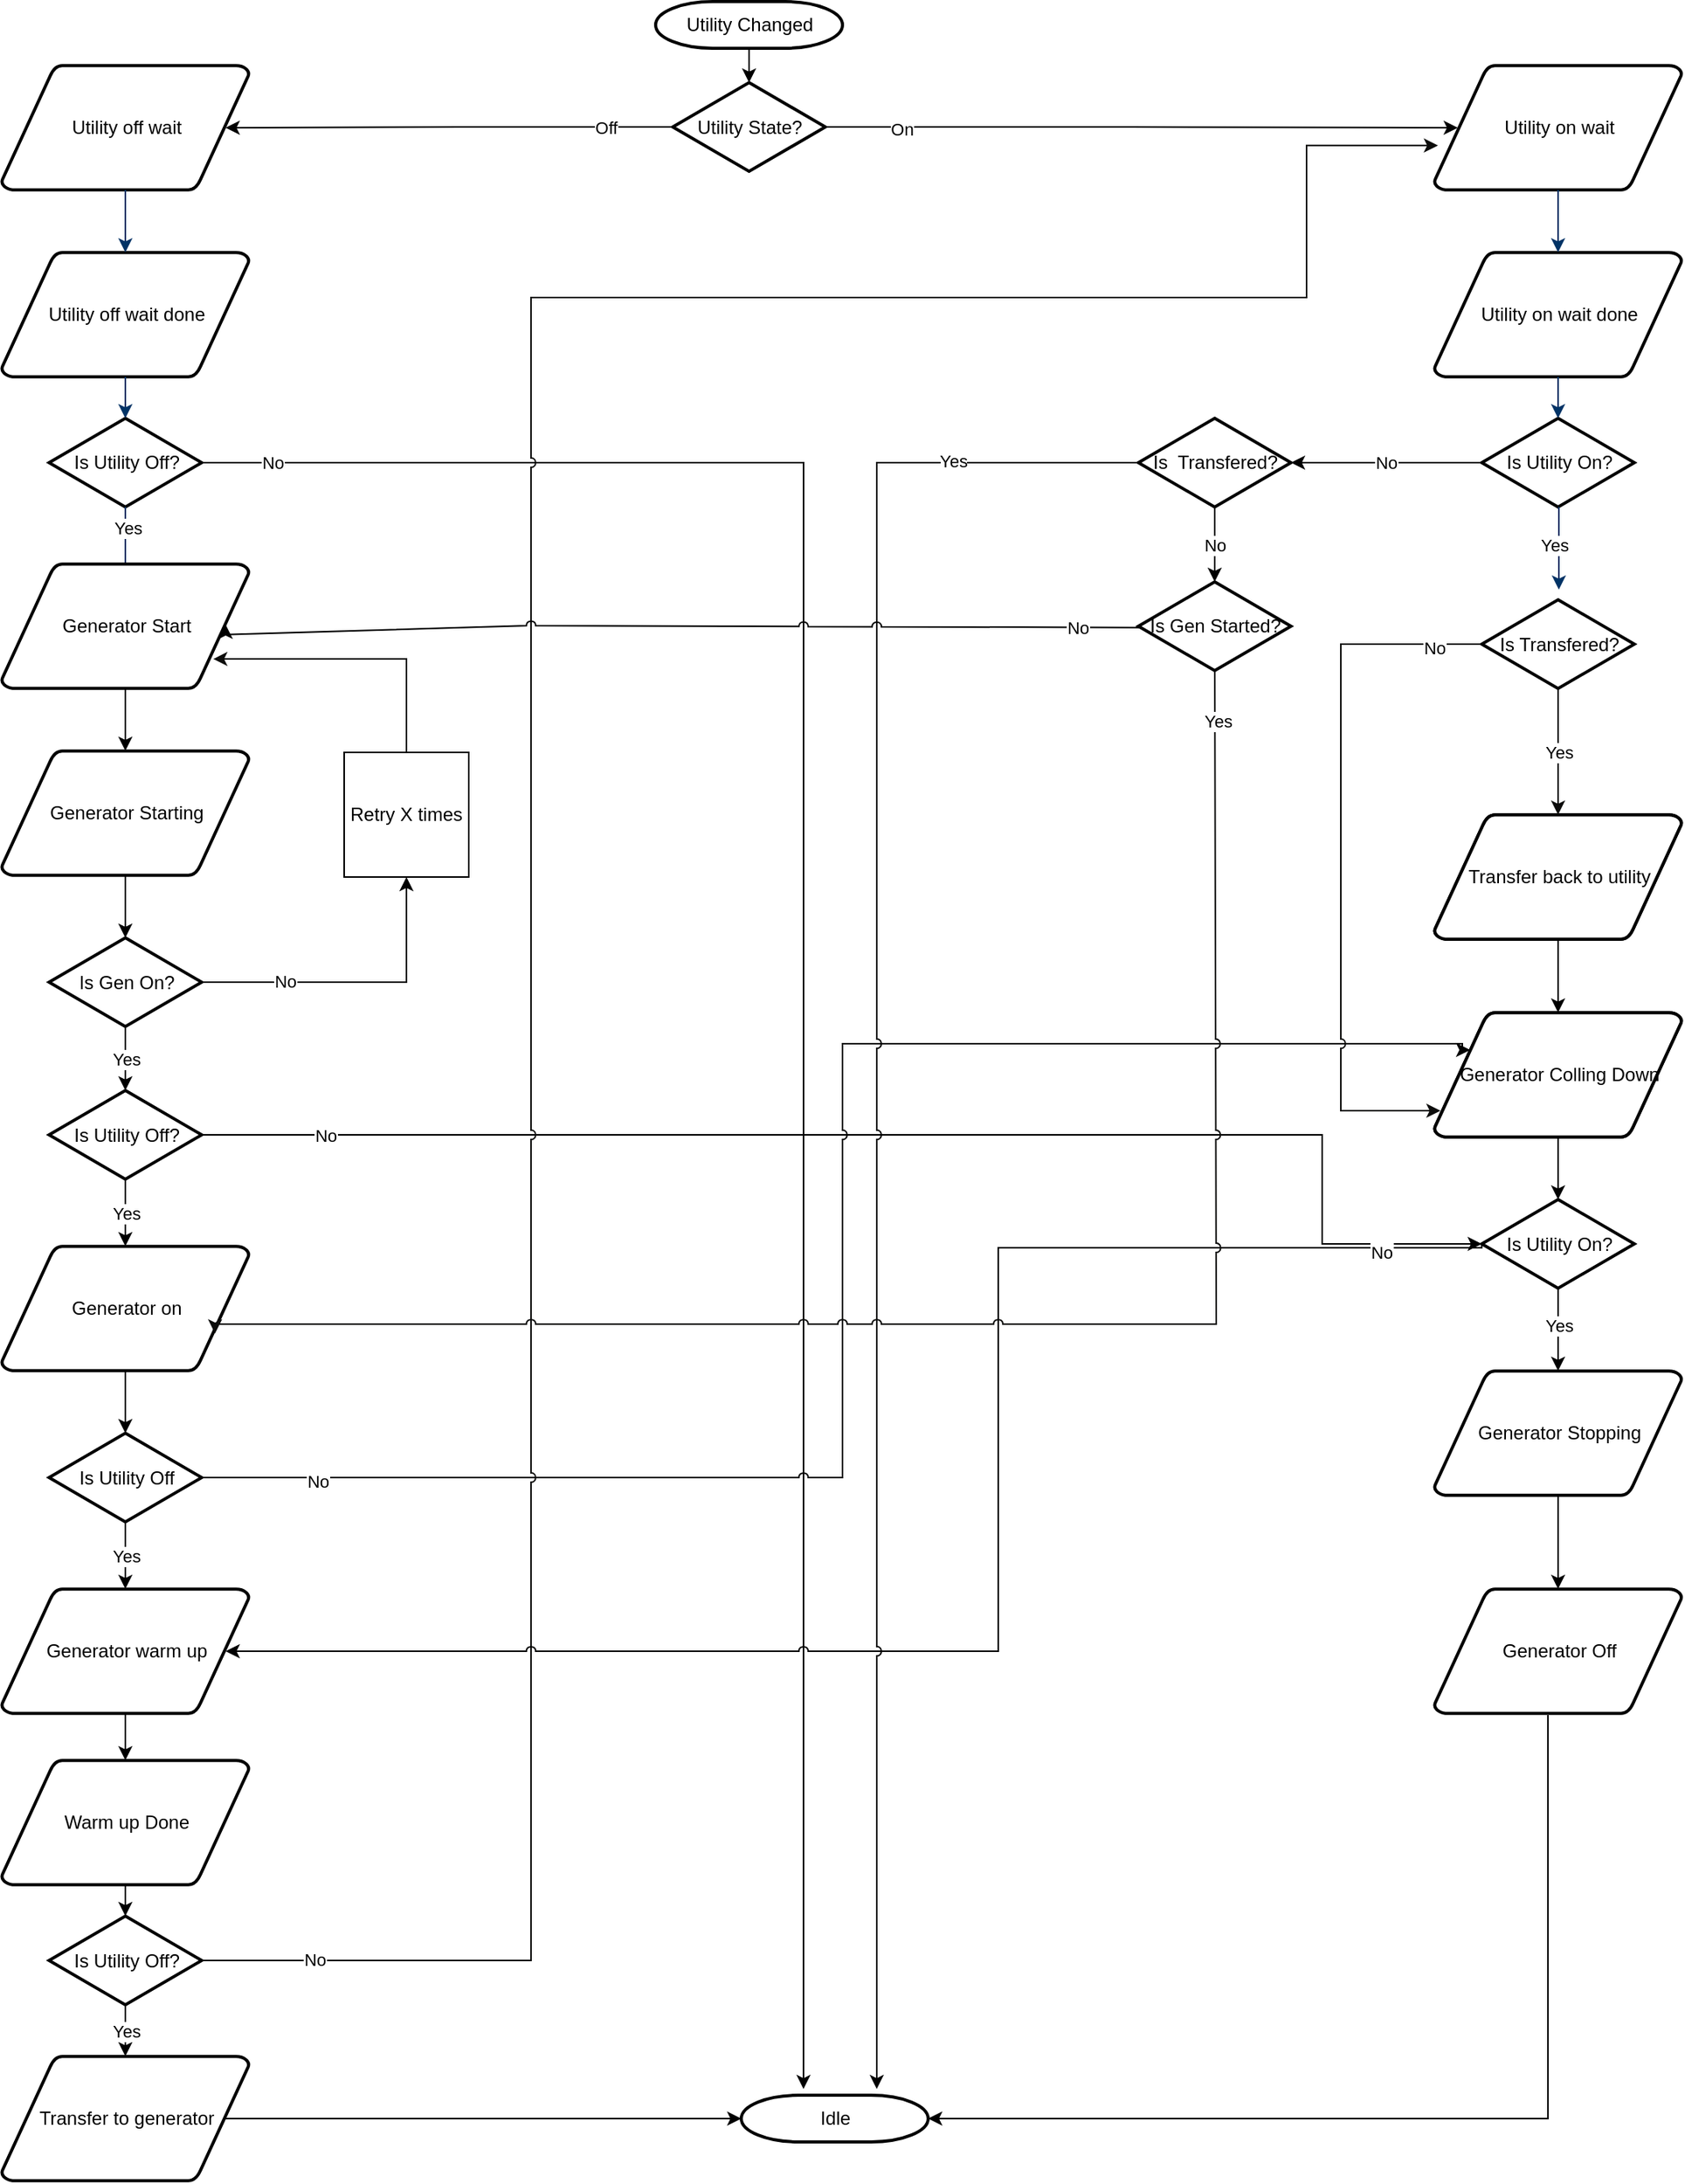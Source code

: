 <mxfile version="20.7.4" type="device"><diagram id="6a731a19-8d31-9384-78a2-239565b7b9f0" name="Page-1"><mxGraphModel dx="1808" dy="1562" grid="1" gridSize="10" guides="1" tooltips="1" connect="1" arrows="1" fold="1" page="1" pageScale="1" pageWidth="827" pageHeight="1169" background="none" math="0" shadow="0"><root><mxCell id="0"/><mxCell id="1" parent="0"/><mxCell id="3" value="Utility off wait" style="shape=mxgraph.flowchart.data;strokeWidth=2;gradientColor=none;gradientDirection=north;fontStyle=0;html=1;" parent="1" vertex="1"><mxGeometry x="22" y="52" width="159" height="80" as="geometry"/></mxCell><mxCell id="5" value="Utility off wait done" style="shape=mxgraph.flowchart.data;strokeWidth=2;gradientColor=none;gradientDirection=north;fontStyle=0;html=1;" parent="1" vertex="1"><mxGeometry x="22" y="172" width="159" height="80" as="geometry"/></mxCell><mxCell id="hOlHTopA-ml6MeJJZFNw-141" style="edgeStyle=orthogonalEdgeStyle;rounded=0;orthogonalLoop=1;jettySize=auto;html=1;entryX=0.333;entryY=-0.133;entryDx=0;entryDy=0;entryPerimeter=0;exitX=1;exitY=0.5;exitDx=0;exitDy=0;exitPerimeter=0;" parent="1" source="6" target="hOlHTopA-ml6MeJJZFNw-105" edge="1"><mxGeometry relative="1" as="geometry"><mxPoint x="150.5" y="275" as="sourcePoint"/><Array as="points"><mxPoint x="537" y="307"/></Array></mxGeometry></mxCell><mxCell id="hOlHTopA-ml6MeJJZFNw-142" value="No" style="edgeLabel;html=1;align=center;verticalAlign=middle;resizable=0;points=[];" parent="hOlHTopA-ml6MeJJZFNw-141" vertex="1" connectable="0"><mxGeometry x="-0.937" relative="1" as="geometry"><mxPoint as="offset"/></mxGeometry></mxCell><mxCell id="6" value="Is Utility Off?" style="shape=mxgraph.flowchart.decision;strokeWidth=2;gradientColor=none;gradientDirection=north;fontStyle=0;html=1;" parent="1" vertex="1"><mxGeometry x="52.5" y="278.5" width="98" height="57" as="geometry"/></mxCell><mxCell id="8" style="fontStyle=1;strokeColor=#003366;strokeWidth=1;html=1;" parent="1" source="3" target="5" edge="1"><mxGeometry relative="1" as="geometry"/></mxCell><mxCell id="9" style="entryX=0.5;entryY=0;entryPerimeter=0;fontStyle=1;strokeColor=#003366;strokeWidth=1;html=1;" parent="1" source="5" target="6" edge="1"><mxGeometry relative="1" as="geometry"/></mxCell><mxCell id="12" value="" style="edgeStyle=elbowEdgeStyle;elbow=horizontal;fontColor=#001933;fontStyle=1;strokeColor=#003366;strokeWidth=1;html=1;entryX=0;entryY=0.75;entryDx=0;entryDy=0;" parent="1" source="6" edge="1"><mxGeometry x="-218.5" y="-78" width="100" height="100" as="geometry"><mxPoint x="-218.5" y="22" as="sourcePoint"/><mxPoint x="101.5" y="388.5" as="targetPoint"/></mxGeometry></mxCell><mxCell id="hOlHTopA-ml6MeJJZFNw-56" value="Yes" style="edgeLabel;html=1;align=center;verticalAlign=middle;resizable=0;points=[];" parent="12" vertex="1" connectable="0"><mxGeometry relative="1" as="geometry"><mxPoint x="1" y="-13" as="offset"/></mxGeometry></mxCell><mxCell id="hOlHTopA-ml6MeJJZFNw-58" value="" style="edgeStyle=orthogonalEdgeStyle;rounded=0;orthogonalLoop=1;jettySize=auto;html=1;" parent="1" source="hOlHTopA-ml6MeJJZFNw-55" target="hOlHTopA-ml6MeJJZFNw-57" edge="1"><mxGeometry relative="1" as="geometry"/></mxCell><mxCell id="hOlHTopA-ml6MeJJZFNw-55" value="Generator Start" style="shape=mxgraph.flowchart.data;strokeWidth=2;gradientColor=none;gradientDirection=north;fontStyle=0;html=1;" parent="1" vertex="1"><mxGeometry x="22" y="372" width="159" height="80" as="geometry"/></mxCell><mxCell id="hOlHTopA-ml6MeJJZFNw-124" value="" style="edgeStyle=orthogonalEdgeStyle;rounded=0;orthogonalLoop=1;jettySize=auto;html=1;" parent="1" source="hOlHTopA-ml6MeJJZFNw-57" target="hOlHTopA-ml6MeJJZFNw-123" edge="1"><mxGeometry relative="1" as="geometry"/></mxCell><mxCell id="hOlHTopA-ml6MeJJZFNw-57" value="Generator Starting" style="shape=mxgraph.flowchart.data;strokeWidth=2;gradientColor=none;gradientDirection=north;fontStyle=0;html=1;" parent="1" vertex="1"><mxGeometry x="22" y="492" width="159" height="80" as="geometry"/></mxCell><mxCell id="hOlHTopA-ml6MeJJZFNw-63" value="" style="edgeStyle=orthogonalEdgeStyle;rounded=0;orthogonalLoop=1;jettySize=auto;html=1;" parent="1" source="hOlHTopA-ml6MeJJZFNw-59" target="hOlHTopA-ml6MeJJZFNw-61" edge="1"><mxGeometry relative="1" as="geometry"/></mxCell><mxCell id="hOlHTopA-ml6MeJJZFNw-64" value="Yes" style="edgeLabel;html=1;align=center;verticalAlign=middle;resizable=0;points=[];" parent="hOlHTopA-ml6MeJJZFNw-63" vertex="1" connectable="0"><mxGeometry x="-0.756" relative="1" as="geometry"><mxPoint y="17" as="offset"/></mxGeometry></mxCell><mxCell id="gI8DbPmwxg9tIxaU8wAP-12" style="edgeStyle=orthogonalEdgeStyle;rounded=0;orthogonalLoop=1;jettySize=auto;html=1;entryX=0;entryY=0.5;entryDx=0;entryDy=0;entryPerimeter=0;" edge="1" parent="1" source="hOlHTopA-ml6MeJJZFNw-59" target="hOlHTopA-ml6MeJJZFNw-94"><mxGeometry relative="1" as="geometry"><Array as="points"><mxPoint x="870" y="739"/><mxPoint x="870" y="809"/></Array></mxGeometry></mxCell><mxCell id="gI8DbPmwxg9tIxaU8wAP-13" value="No" style="edgeLabel;html=1;align=center;verticalAlign=middle;resizable=0;points=[];" vertex="1" connectable="0" parent="gI8DbPmwxg9tIxaU8wAP-12"><mxGeometry x="-0.822" y="1" relative="1" as="geometry"><mxPoint y="1" as="offset"/></mxGeometry></mxCell><mxCell id="hOlHTopA-ml6MeJJZFNw-59" value="Is Utility Off?" style="shape=mxgraph.flowchart.decision;strokeWidth=2;gradientColor=none;gradientDirection=north;fontStyle=0;html=1;" parent="1" vertex="1"><mxGeometry x="52.5" y="710" width="98" height="57" as="geometry"/></mxCell><mxCell id="hOlHTopA-ml6MeJJZFNw-66" value="" style="edgeStyle=orthogonalEdgeStyle;rounded=0;orthogonalLoop=1;jettySize=auto;html=1;entryX=0.5;entryY=0;entryDx=0;entryDy=0;entryPerimeter=0;" parent="1" source="hOlHTopA-ml6MeJJZFNw-61" target="hOlHTopA-ml6MeJJZFNw-67" edge="1"><mxGeometry relative="1" as="geometry"><mxPoint x="101" y="855" as="targetPoint"/></mxGeometry></mxCell><mxCell id="hOlHTopA-ml6MeJJZFNw-61" value="Generator on" style="shape=mxgraph.flowchart.data;strokeWidth=2;gradientColor=none;gradientDirection=north;fontStyle=0;html=1;" parent="1" vertex="1"><mxGeometry x="22" y="810" width="159" height="80" as="geometry"/></mxCell><mxCell id="hOlHTopA-ml6MeJJZFNw-70" value="Yes" style="edgeStyle=orthogonalEdgeStyle;rounded=0;orthogonalLoop=1;jettySize=auto;html=1;" parent="1" source="hOlHTopA-ml6MeJJZFNw-67" target="hOlHTopA-ml6MeJJZFNw-69" edge="1"><mxGeometry relative="1" as="geometry"/></mxCell><mxCell id="hOlHTopA-ml6MeJJZFNw-137" style="edgeStyle=orthogonalEdgeStyle;rounded=0;orthogonalLoop=1;jettySize=auto;html=1;entryX=0.145;entryY=0.3;entryDx=0;entryDy=0;entryPerimeter=0;jumpStyle=arc;exitX=1;exitY=0.5;exitDx=0;exitDy=0;exitPerimeter=0;" parent="1" source="hOlHTopA-ml6MeJJZFNw-67" target="hOlHTopA-ml6MeJJZFNw-147" edge="1"><mxGeometry x="-0.03" y="120" relative="1" as="geometry"><mxPoint x="150.5" y="990.5" as="sourcePoint"/><mxPoint x="959.967" y="696.04" as="targetPoint"/><Array as="points"><mxPoint x="562" y="959"/><mxPoint x="562" y="680"/><mxPoint x="960" y="680"/><mxPoint x="960" y="684"/></Array><mxPoint as="offset"/></mxGeometry></mxCell><mxCell id="hOlHTopA-ml6MeJJZFNw-138" value="No" style="edgeLabel;html=1;align=center;verticalAlign=middle;resizable=0;points=[];" parent="hOlHTopA-ml6MeJJZFNw-137" vertex="1" connectable="0"><mxGeometry x="-0.865" y="-1" relative="1" as="geometry"><mxPoint y="1" as="offset"/></mxGeometry></mxCell><mxCell id="hOlHTopA-ml6MeJJZFNw-67" value="Is Utility Off" style="shape=mxgraph.flowchart.decision;strokeWidth=2;gradientColor=none;gradientDirection=north;fontStyle=0;html=1;" parent="1" vertex="1"><mxGeometry x="52.5" y="930" width="98" height="57" as="geometry"/></mxCell><mxCell id="hOlHTopA-ml6MeJJZFNw-72" value="" style="edgeStyle=orthogonalEdgeStyle;rounded=0;orthogonalLoop=1;jettySize=auto;html=1;entryX=0.5;entryY=0;entryDx=0;entryDy=0;entryPerimeter=0;" parent="1" source="hOlHTopA-ml6MeJJZFNw-69" target="hOlHTopA-ml6MeJJZFNw-73" edge="1"><mxGeometry relative="1" as="geometry"><mxPoint x="101.5" y="1107" as="targetPoint"/></mxGeometry></mxCell><mxCell id="hOlHTopA-ml6MeJJZFNw-69" value="Generator warm up" style="shape=mxgraph.flowchart.data;strokeWidth=2;gradientColor=none;gradientDirection=north;fontStyle=0;html=1;" parent="1" vertex="1"><mxGeometry x="22" y="1030" width="159" height="80" as="geometry"/></mxCell><mxCell id="hOlHTopA-ml6MeJJZFNw-75" value="" style="edgeStyle=orthogonalEdgeStyle;rounded=0;orthogonalLoop=1;jettySize=auto;html=1;" parent="1" source="hOlHTopA-ml6MeJJZFNw-73" target="hOlHTopA-ml6MeJJZFNw-74" edge="1"><mxGeometry relative="1" as="geometry"/></mxCell><mxCell id="hOlHTopA-ml6MeJJZFNw-73" value="Warm up Done" style="shape=mxgraph.flowchart.data;strokeWidth=2;gradientColor=none;gradientDirection=north;fontStyle=0;html=1;" parent="1" vertex="1"><mxGeometry x="22" y="1140" width="159" height="80" as="geometry"/></mxCell><mxCell id="hOlHTopA-ml6MeJJZFNw-78" value="Yes" style="edgeStyle=orthogonalEdgeStyle;rounded=0;orthogonalLoop=1;jettySize=auto;html=1;entryX=0.5;entryY=0;entryDx=0;entryDy=0;entryPerimeter=0;" parent="1" source="hOlHTopA-ml6MeJJZFNw-74" target="hOlHTopA-ml6MeJJZFNw-150" edge="1"><mxGeometry relative="1" as="geometry"><mxPoint x="102" y="1446" as="targetPoint"/></mxGeometry></mxCell><mxCell id="hOlHTopA-ml6MeJJZFNw-144" style="edgeStyle=orthogonalEdgeStyle;rounded=0;jumpStyle=arc;orthogonalLoop=1;jettySize=auto;html=1;entryX=0.015;entryY=0.98;entryDx=0;entryDy=0;entryPerimeter=0;strokeColor=#0d0d0c;exitX=1;exitY=0.5;exitDx=0;exitDy=0;exitPerimeter=0;" parent="1" source="hOlHTopA-ml6MeJJZFNw-74" edge="1"><mxGeometry relative="1" as="geometry"><mxPoint x="944.385" y="103.4" as="targetPoint"/><Array as="points"><mxPoint x="362" y="1269"/><mxPoint x="362" y="201"/><mxPoint x="860" y="201"/><mxPoint x="860" y="103"/></Array></mxGeometry></mxCell><mxCell id="hOlHTopA-ml6MeJJZFNw-145" value="No" style="edgeLabel;html=1;align=center;verticalAlign=middle;resizable=0;points=[];" parent="hOlHTopA-ml6MeJJZFNw-144" vertex="1" connectable="0"><mxGeometry x="-0.926" y="1" relative="1" as="geometry"><mxPoint as="offset"/></mxGeometry></mxCell><mxCell id="hOlHTopA-ml6MeJJZFNw-74" value="Is Utility Off?" style="shape=mxgraph.flowchart.decision;strokeWidth=2;gradientColor=none;gradientDirection=north;fontStyle=0;html=1;" parent="1" vertex="1"><mxGeometry x="52.5" y="1240" width="98" height="57" as="geometry"/></mxCell><mxCell id="hOlHTopA-ml6MeJJZFNw-143" style="edgeStyle=orthogonalEdgeStyle;rounded=0;orthogonalLoop=1;jettySize=auto;html=1;entryX=0;entryY=0.5;entryDx=0;entryDy=0;entryPerimeter=0;exitX=0.905;exitY=0.5;exitDx=0;exitDy=0;exitPerimeter=0;" parent="1" source="hOlHTopA-ml6MeJJZFNw-150" target="hOlHTopA-ml6MeJJZFNw-105" edge="1"><mxGeometry relative="1" as="geometry"><mxPoint x="161.5" y="1458" as="sourcePoint"/></mxGeometry></mxCell><mxCell id="hOlHTopA-ml6MeJJZFNw-80" value="Utility on wait" style="shape=mxgraph.flowchart.data;strokeWidth=2;gradientColor=none;gradientDirection=north;fontStyle=0;html=1;" parent="1" vertex="1"><mxGeometry x="942" y="52" width="159" height="80" as="geometry"/></mxCell><mxCell id="hOlHTopA-ml6MeJJZFNw-81" value="Utility on wait done" style="shape=mxgraph.flowchart.data;strokeWidth=2;gradientColor=none;gradientDirection=north;fontStyle=0;html=1;" parent="1" vertex="1"><mxGeometry x="942" y="172" width="159" height="80" as="geometry"/></mxCell><mxCell id="hOlHTopA-ml6MeJJZFNw-111" value="No" style="edgeStyle=orthogonalEdgeStyle;rounded=0;orthogonalLoop=1;jettySize=auto;html=1;" parent="1" source="hOlHTopA-ml6MeJJZFNw-82" target="hOlHTopA-ml6MeJJZFNw-110" edge="1"><mxGeometry relative="1" as="geometry"/></mxCell><mxCell id="hOlHTopA-ml6MeJJZFNw-82" value="Is Utility On?" style="shape=mxgraph.flowchart.decision;strokeWidth=2;gradientColor=none;gradientDirection=north;fontStyle=0;html=1;" parent="1" vertex="1"><mxGeometry x="972.5" y="278.5" width="98" height="57" as="geometry"/></mxCell><mxCell id="hOlHTopA-ml6MeJJZFNw-84" style="fontStyle=1;strokeColor=#003366;strokeWidth=1;html=1;" parent="1" source="hOlHTopA-ml6MeJJZFNw-80" target="hOlHTopA-ml6MeJJZFNw-81" edge="1"><mxGeometry relative="1" as="geometry"/></mxCell><mxCell id="hOlHTopA-ml6MeJJZFNw-85" style="entryX=0.5;entryY=0;entryPerimeter=0;fontStyle=1;strokeColor=#003366;strokeWidth=1;html=1;" parent="1" source="hOlHTopA-ml6MeJJZFNw-81" target="hOlHTopA-ml6MeJJZFNw-82" edge="1"><mxGeometry relative="1" as="geometry"/></mxCell><mxCell id="hOlHTopA-ml6MeJJZFNw-86" value="" style="edgeStyle=elbowEdgeStyle;elbow=horizontal;fontColor=#001933;fontStyle=1;strokeColor=#003366;strokeWidth=1;html=1;entryX=0;entryY=0.75;entryDx=0;entryDy=0;" parent="1" source="hOlHTopA-ml6MeJJZFNw-82" edge="1"><mxGeometry x="701.5" y="-78" width="100" height="100" as="geometry"><mxPoint x="701.5" y="22" as="sourcePoint"/><mxPoint x="1021.5" y="388.5" as="targetPoint"/><Array as="points"><mxPoint x="1022" y="392"/></Array></mxGeometry></mxCell><mxCell id="hOlHTopA-ml6MeJJZFNw-109" value="Yes" style="edgeLabel;html=1;align=center;verticalAlign=middle;resizable=0;points=[];" parent="hOlHTopA-ml6MeJJZFNw-86" vertex="1" connectable="0"><mxGeometry relative="1" as="geometry"><mxPoint x="-3" y="-3" as="offset"/></mxGeometry></mxCell><mxCell id="hOlHTopA-ml6MeJJZFNw-88" value="" style="edgeStyle=orthogonalEdgeStyle;rounded=0;orthogonalLoop=1;jettySize=auto;html=1;" parent="1" source="hOlHTopA-ml6MeJJZFNw-89" target="hOlHTopA-ml6MeJJZFNw-91" edge="1"><mxGeometry relative="1" as="geometry"/></mxCell><mxCell id="hOlHTopA-ml6MeJJZFNw-89" value="Transfer" style="shape=mxgraph.flowchart.data;strokeWidth=2;gradientColor=none;gradientDirection=north;fontStyle=0;html=1;" parent="1" vertex="1"><mxGeometry x="942" y="533" width="159" height="80" as="geometry"/></mxCell><mxCell id="hOlHTopA-ml6MeJJZFNw-90" value="" style="edgeStyle=orthogonalEdgeStyle;rounded=0;orthogonalLoop=1;jettySize=auto;html=1;" parent="1" source="hOlHTopA-ml6MeJJZFNw-91" target="hOlHTopA-ml6MeJJZFNw-94" edge="1"><mxGeometry relative="1" as="geometry"/></mxCell><mxCell id="hOlHTopA-ml6MeJJZFNw-91" value="Generator Colling Down" style="shape=mxgraph.flowchart.data;strokeWidth=2;gradientColor=none;gradientDirection=north;fontStyle=0;html=1;" parent="1" vertex="1"><mxGeometry x="942" y="660" width="159" height="80" as="geometry"/></mxCell><mxCell id="hOlHTopA-ml6MeJJZFNw-92" value="" style="edgeStyle=orthogonalEdgeStyle;rounded=0;orthogonalLoop=1;jettySize=auto;html=1;" parent="1" source="hOlHTopA-ml6MeJJZFNw-94" target="hOlHTopA-ml6MeJJZFNw-96" edge="1"><mxGeometry relative="1" as="geometry"/></mxCell><mxCell id="hOlHTopA-ml6MeJJZFNw-93" value="Yes" style="edgeLabel;html=1;align=center;verticalAlign=middle;resizable=0;points=[];" parent="hOlHTopA-ml6MeJJZFNw-92" vertex="1" connectable="0"><mxGeometry x="-0.756" relative="1" as="geometry"><mxPoint y="17" as="offset"/></mxGeometry></mxCell><mxCell id="hOlHTopA-ml6MeJJZFNw-139" style="edgeStyle=orthogonalEdgeStyle;rounded=0;orthogonalLoop=1;jettySize=auto;html=1;entryX=0.905;entryY=0.5;entryDx=0;entryDy=0;entryPerimeter=0;jumpStyle=arc;exitX=0;exitY=0.5;exitDx=0;exitDy=0;exitPerimeter=0;" parent="1" source="hOlHTopA-ml6MeJJZFNw-94" target="hOlHTopA-ml6MeJJZFNw-69" edge="1"><mxGeometry relative="1" as="geometry"><mxPoint x="972.5" y="781.5" as="sourcePoint"/><Array as="points"><mxPoint x="973" y="811"/><mxPoint x="662" y="811"/><mxPoint x="662" y="1070"/></Array></mxGeometry></mxCell><mxCell id="hOlHTopA-ml6MeJJZFNw-140" value="No" style="edgeLabel;html=1;align=center;verticalAlign=middle;resizable=0;points=[];" parent="hOlHTopA-ml6MeJJZFNw-139" vertex="1" connectable="0"><mxGeometry x="-0.874" y="3" relative="1" as="geometry"><mxPoint as="offset"/></mxGeometry></mxCell><mxCell id="hOlHTopA-ml6MeJJZFNw-94" value="Is Utility On?" style="shape=mxgraph.flowchart.decision;strokeWidth=2;gradientColor=none;gradientDirection=north;fontStyle=0;html=1;" parent="1" vertex="1"><mxGeometry x="972.5" y="780" width="98" height="57" as="geometry"/></mxCell><mxCell id="hOlHTopA-ml6MeJJZFNw-95" value="" style="edgeStyle=orthogonalEdgeStyle;rounded=0;orthogonalLoop=1;jettySize=auto;html=1;entryX=0.5;entryY=0;entryDx=0;entryDy=0;entryPerimeter=0;" parent="1" source="hOlHTopA-ml6MeJJZFNw-96" target="hOlHTopA-ml6MeJJZFNw-100" edge="1"><mxGeometry relative="1" as="geometry"><mxPoint x="1021.5" y="1020" as="targetPoint"/></mxGeometry></mxCell><mxCell id="hOlHTopA-ml6MeJJZFNw-96" value="Generator Stopping" style="shape=mxgraph.flowchart.data;strokeWidth=2;gradientColor=none;gradientDirection=north;fontStyle=0;html=1;" parent="1" vertex="1"><mxGeometry x="942" y="890" width="159" height="80" as="geometry"/></mxCell><mxCell id="hOlHTopA-ml6MeJJZFNw-122" style="edgeStyle=orthogonalEdgeStyle;rounded=0;orthogonalLoop=1;jettySize=auto;html=1;entryX=1;entryY=0.5;entryDx=0;entryDy=0;entryPerimeter=0;exitX=0.459;exitY=1.013;exitDx=0;exitDy=0;exitPerimeter=0;" parent="1" source="hOlHTopA-ml6MeJJZFNw-100" target="hOlHTopA-ml6MeJJZFNw-105" edge="1"><mxGeometry relative="1" as="geometry"><mxPoint x="1021.5" y="1078" as="sourcePoint"/></mxGeometry></mxCell><mxCell id="hOlHTopA-ml6MeJJZFNw-100" value="Generator Off" style="shape=mxgraph.flowchart.data;strokeWidth=2;gradientColor=none;gradientDirection=north;fontStyle=0;html=1;" parent="1" vertex="1"><mxGeometry x="942" y="1030" width="159" height="80" as="geometry"/></mxCell><mxCell id="hOlHTopA-ml6MeJJZFNw-105" value="Idle" style="shape=mxgraph.flowchart.terminator;strokeWidth=2;gradientColor=none;gradientDirection=north;fontStyle=0;html=1;" parent="1" vertex="1"><mxGeometry x="497" y="1355" width="120" height="30" as="geometry"/></mxCell><mxCell id="hOlHTopA-ml6MeJJZFNw-112" style="edgeStyle=orthogonalEdgeStyle;rounded=0;orthogonalLoop=1;jettySize=auto;html=1;entryX=0.725;entryY=-0.133;entryDx=0;entryDy=0;entryPerimeter=0;jumpStyle=arc;exitX=0;exitY=0.5;exitDx=0;exitDy=0;exitPerimeter=0;" parent="1" source="hOlHTopA-ml6MeJJZFNw-110" target="hOlHTopA-ml6MeJJZFNw-105" edge="1"><mxGeometry relative="1" as="geometry"><mxPoint x="672" y="384" as="targetPoint"/><mxPoint x="752" y="275" as="sourcePoint"/></mxGeometry></mxCell><mxCell id="hOlHTopA-ml6MeJJZFNw-113" value="Yes" style="edgeLabel;html=1;align=center;verticalAlign=middle;resizable=0;points=[];" parent="hOlHTopA-ml6MeJJZFNw-112" vertex="1" connectable="0"><mxGeometry x="-0.802" y="-1" relative="1" as="geometry"><mxPoint x="1" as="offset"/></mxGeometry></mxCell><mxCell id="hOlHTopA-ml6MeJJZFNw-115" value="No" style="edgeStyle=orthogonalEdgeStyle;rounded=0;orthogonalLoop=1;jettySize=auto;html=1;entryX=0.5;entryY=0;entryDx=0;entryDy=0;entryPerimeter=0;" parent="1" source="hOlHTopA-ml6MeJJZFNw-110" target="hOlHTopA-ml6MeJJZFNw-117" edge="1"><mxGeometry relative="1" as="geometry"><mxPoint x="801.5" y="382" as="targetPoint"/></mxGeometry></mxCell><mxCell id="hOlHTopA-ml6MeJJZFNw-110" value="Is&amp;nbsp; Transfered?" style="shape=mxgraph.flowchart.decision;strokeWidth=2;gradientColor=none;gradientDirection=north;fontStyle=0;html=1;" parent="1" vertex="1"><mxGeometry x="752" y="278.5" width="98" height="57" as="geometry"/></mxCell><mxCell id="hOlHTopA-ml6MeJJZFNw-118" style="edgeStyle=orthogonalEdgeStyle;rounded=0;orthogonalLoop=1;jettySize=auto;html=1;exitX=0;exitY=0.5;exitDx=0;exitDy=0;exitPerimeter=0;entryX=0.905;entryY=0.5;entryDx=0;entryDy=0;entryPerimeter=0;jumpStyle=arc;" parent="1" edge="1"><mxGeometry relative="1" as="geometry"><mxPoint x="794.5" y="411" as="sourcePoint"/><mxPoint x="165.895" y="411" as="targetPoint"/><Array as="points"><mxPoint x="795" y="413"/><mxPoint x="282" y="413"/><mxPoint x="282" y="412"/></Array></mxGeometry></mxCell><mxCell id="hOlHTopA-ml6MeJJZFNw-119" value="No" style="edgeLabel;html=1;align=center;verticalAlign=middle;resizable=0;points=[];" parent="hOlHTopA-ml6MeJJZFNw-118" vertex="1" connectable="0"><mxGeometry x="-0.733" relative="1" as="geometry"><mxPoint x="1" as="offset"/></mxGeometry></mxCell><mxCell id="hOlHTopA-ml6MeJJZFNw-120" style="edgeStyle=orthogonalEdgeStyle;rounded=0;orthogonalLoop=1;jettySize=auto;html=1;entryX=0.862;entryY=0.7;entryDx=0;entryDy=0;entryPerimeter=0;fillColor=#ffe6cc;strokeColor=#0d0d0c;jumpStyle=arc;exitX=0.5;exitY=1;exitDx=0;exitDy=0;exitPerimeter=0;" parent="1" target="hOlHTopA-ml6MeJJZFNw-61" edge="1"><mxGeometry relative="1" as="geometry"><mxPoint x="801" y="413.5" as="sourcePoint"/><Array as="points"><mxPoint x="802" y="414"/><mxPoint x="802" y="860"/><mxPoint x="159" y="860"/></Array></mxGeometry></mxCell><mxCell id="hOlHTopA-ml6MeJJZFNw-121" value="Yes" style="edgeLabel;html=1;align=center;verticalAlign=middle;resizable=0;points=[];" parent="hOlHTopA-ml6MeJJZFNw-120" vertex="1" connectable="0"><mxGeometry x="-0.89" y="1" relative="1" as="geometry"><mxPoint as="offset"/></mxGeometry></mxCell><mxCell id="hOlHTopA-ml6MeJJZFNw-117" value="Is Gen Started?" style="shape=mxgraph.flowchart.decision;strokeWidth=2;gradientColor=none;gradientDirection=north;fontStyle=0;html=1;" parent="1" vertex="1"><mxGeometry x="752" y="383.5" width="98" height="57" as="geometry"/></mxCell><mxCell id="hOlHTopA-ml6MeJJZFNw-125" value="Yes" style="edgeStyle=orthogonalEdgeStyle;rounded=0;orthogonalLoop=1;jettySize=auto;html=1;" parent="1" source="hOlHTopA-ml6MeJJZFNw-123" target="hOlHTopA-ml6MeJJZFNw-59" edge="1"><mxGeometry relative="1" as="geometry"/></mxCell><mxCell id="hOlHTopA-ml6MeJJZFNw-126" style="edgeStyle=orthogonalEdgeStyle;rounded=0;orthogonalLoop=1;jettySize=auto;html=1;exitX=1;exitY=0.5;exitDx=0;exitDy=0;exitPerimeter=0;entryX=0.5;entryY=1;entryDx=0;entryDy=0;" parent="1" source="hOlHTopA-ml6MeJJZFNw-123" target="hOlHTopA-ml6MeJJZFNw-154" edge="1"><mxGeometry relative="1" as="geometry"><mxPoint x="252" y="593" as="targetPoint"/><Array as="points"><mxPoint x="282" y="641"/></Array></mxGeometry></mxCell><mxCell id="hOlHTopA-ml6MeJJZFNw-156" value="No" style="edgeLabel;html=1;align=center;verticalAlign=middle;resizable=0;points=[];" parent="hOlHTopA-ml6MeJJZFNw-126" vertex="1" connectable="0"><mxGeometry x="-0.472" y="2" relative="1" as="geometry"><mxPoint x="1" y="1" as="offset"/></mxGeometry></mxCell><mxCell id="hOlHTopA-ml6MeJJZFNw-123" value="Is Gen On?" style="shape=mxgraph.flowchart.decision;strokeWidth=2;gradientColor=none;gradientDirection=north;fontStyle=0;html=1;" parent="1" vertex="1"><mxGeometry x="52.5" y="612" width="98" height="57" as="geometry"/></mxCell><mxCell id="hOlHTopA-ml6MeJJZFNw-132" value="" style="edgeStyle=orthogonalEdgeStyle;rounded=0;orthogonalLoop=1;jettySize=auto;html=1;" parent="1" source="hOlHTopA-ml6MeJJZFNw-130" target="hOlHTopA-ml6MeJJZFNw-131" edge="1"><mxGeometry relative="1" as="geometry"/></mxCell><mxCell id="hOlHTopA-ml6MeJJZFNw-130" value="Utility Changed" style="shape=mxgraph.flowchart.terminator;strokeWidth=2;gradientColor=none;gradientDirection=north;fontStyle=0;html=1;" parent="1" vertex="1"><mxGeometry x="442" y="11" width="120" height="30" as="geometry"/></mxCell><mxCell id="hOlHTopA-ml6MeJJZFNw-133" style="edgeStyle=orthogonalEdgeStyle;rounded=0;orthogonalLoop=1;jettySize=auto;html=1;entryX=0.095;entryY=0.5;entryDx=0;entryDy=0;entryPerimeter=0;" parent="1" source="hOlHTopA-ml6MeJJZFNw-131" target="hOlHTopA-ml6MeJJZFNw-80" edge="1"><mxGeometry relative="1" as="geometry"/></mxCell><mxCell id="hOlHTopA-ml6MeJJZFNw-134" value="On" style="edgeLabel;html=1;align=center;verticalAlign=middle;resizable=0;points=[];" parent="hOlHTopA-ml6MeJJZFNw-133" vertex="1" connectable="0"><mxGeometry x="-0.362" y="1" relative="1" as="geometry"><mxPoint x="-81" y="2" as="offset"/></mxGeometry></mxCell><mxCell id="hOlHTopA-ml6MeJJZFNw-135" style="edgeStyle=orthogonalEdgeStyle;rounded=0;orthogonalLoop=1;jettySize=auto;html=1;entryX=0.905;entryY=0.5;entryDx=0;entryDy=0;entryPerimeter=0;" parent="1" source="hOlHTopA-ml6MeJJZFNw-131" target="3" edge="1"><mxGeometry relative="1" as="geometry"/></mxCell><mxCell id="hOlHTopA-ml6MeJJZFNw-136" value="Off" style="edgeLabel;html=1;align=center;verticalAlign=middle;resizable=0;points=[];" parent="hOlHTopA-ml6MeJJZFNw-135" vertex="1" connectable="0"><mxGeometry x="-0.468" relative="1" as="geometry"><mxPoint x="33" as="offset"/></mxGeometry></mxCell><mxCell id="hOlHTopA-ml6MeJJZFNw-131" value="Utility State?" style="shape=mxgraph.flowchart.decision;strokeWidth=2;gradientColor=none;gradientDirection=north;fontStyle=0;html=1;" parent="1" vertex="1"><mxGeometry x="453" y="63" width="98" height="57" as="geometry"/></mxCell><mxCell id="hOlHTopA-ml6MeJJZFNw-146" value="Transfer back to utility" style="shape=mxgraph.flowchart.data;strokeWidth=2;gradientColor=none;gradientDirection=north;fontStyle=0;html=1;" parent="1" vertex="1"><mxGeometry x="942" y="533" width="159" height="80" as="geometry"/></mxCell><mxCell id="hOlHTopA-ml6MeJJZFNw-147" value="Generator Colling Down" style="shape=mxgraph.flowchart.data;strokeWidth=2;gradientColor=none;gradientDirection=north;fontStyle=0;html=1;" parent="1" vertex="1"><mxGeometry x="942" y="660" width="159" height="80" as="geometry"/></mxCell><mxCell id="hOlHTopA-ml6MeJJZFNw-149" value="Yes" style="edgeStyle=orthogonalEdgeStyle;rounded=0;jumpStyle=arc;orthogonalLoop=1;jettySize=auto;html=1;entryX=0.5;entryY=0;entryDx=0;entryDy=0;entryPerimeter=0;strokeColor=#0d0d0c;" parent="1" source="hOlHTopA-ml6MeJJZFNw-148" target="hOlHTopA-ml6MeJJZFNw-146" edge="1"><mxGeometry relative="1" as="geometry"/></mxCell><mxCell id="hOlHTopA-ml6MeJJZFNw-152" style="edgeStyle=orthogonalEdgeStyle;rounded=0;jumpStyle=arc;orthogonalLoop=1;jettySize=auto;html=1;entryX=0.025;entryY=0.788;entryDx=0;entryDy=0;entryPerimeter=0;strokeColor=#0d0d0c;" parent="1" source="hOlHTopA-ml6MeJJZFNw-148" target="hOlHTopA-ml6MeJJZFNw-147" edge="1"><mxGeometry relative="1" as="geometry"><Array as="points"><mxPoint x="882" y="424"/><mxPoint x="882" y="723"/></Array></mxGeometry></mxCell><mxCell id="hOlHTopA-ml6MeJJZFNw-153" value="No" style="edgeLabel;html=1;align=center;verticalAlign=middle;resizable=0;points=[];" parent="hOlHTopA-ml6MeJJZFNw-152" vertex="1" connectable="0"><mxGeometry x="-0.864" y="2" relative="1" as="geometry"><mxPoint as="offset"/></mxGeometry></mxCell><mxCell id="hOlHTopA-ml6MeJJZFNw-148" value="Is Transfered?" style="shape=mxgraph.flowchart.decision;strokeWidth=2;gradientColor=none;gradientDirection=north;fontStyle=0;html=1;" parent="1" vertex="1"><mxGeometry x="972.5" y="395" width="98" height="57" as="geometry"/></mxCell><mxCell id="hOlHTopA-ml6MeJJZFNw-150" value="Transfer to generator" style="shape=mxgraph.flowchart.data;strokeWidth=2;gradientColor=none;gradientDirection=north;fontStyle=0;html=1;" parent="1" vertex="1"><mxGeometry x="22" y="1330" width="159" height="80" as="geometry"/></mxCell><mxCell id="hOlHTopA-ml6MeJJZFNw-155" style="edgeStyle=orthogonalEdgeStyle;rounded=0;jumpStyle=arc;orthogonalLoop=1;jettySize=auto;html=1;entryX=0.855;entryY=0.763;entryDx=0;entryDy=0;entryPerimeter=0;strokeColor=#0d0d0c;" parent="1" source="hOlHTopA-ml6MeJJZFNw-154" target="hOlHTopA-ml6MeJJZFNw-55" edge="1"><mxGeometry relative="1" as="geometry"><Array as="points"><mxPoint x="282" y="433"/></Array></mxGeometry></mxCell><mxCell id="hOlHTopA-ml6MeJJZFNw-154" value="Retry X times" style="whiteSpace=wrap;html=1;aspect=fixed;" parent="1" vertex="1"><mxGeometry x="242" y="493" width="80" height="80" as="geometry"/></mxCell></root></mxGraphModel></diagram></mxfile>